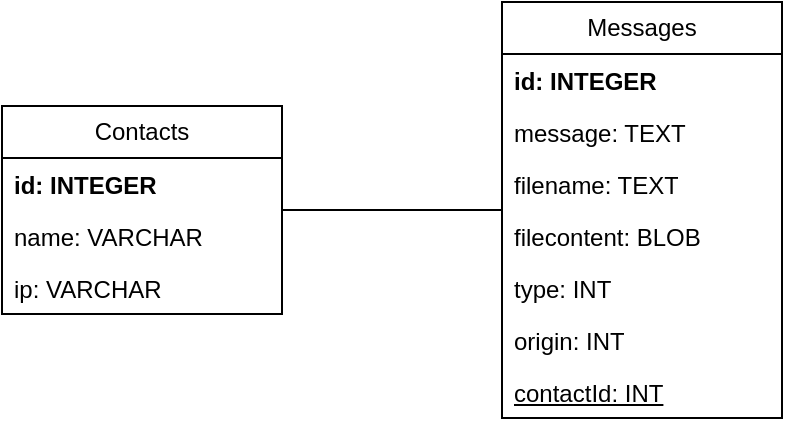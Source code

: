 <mxfile version="23.0.1" type="github">
  <diagram name="Page-1" id="2YBvvXClWsGukQMizWep">
    <mxGraphModel dx="880" dy="450" grid="1" gridSize="10" guides="1" tooltips="1" connect="1" arrows="1" fold="1" page="1" pageScale="1" pageWidth="850" pageHeight="1100" math="0" shadow="0">
      <root>
        <mxCell id="0" />
        <mxCell id="1" parent="0" />
        <mxCell id="ITtF1-le5cb_JlNRa6M6-1" value="Contacts" style="swimlane;fontStyle=0;childLayout=stackLayout;horizontal=1;startSize=26;fillColor=none;horizontalStack=0;resizeParent=1;resizeParentMax=0;resizeLast=0;collapsible=1;marginBottom=0;whiteSpace=wrap;html=1;" parent="1" vertex="1">
          <mxGeometry x="80" y="112" width="140" height="104" as="geometry" />
        </mxCell>
        <mxCell id="ITtF1-le5cb_JlNRa6M6-2" value="id: INTEGER" style="text;strokeColor=none;fillColor=none;align=left;verticalAlign=top;spacingLeft=4;spacingRight=4;overflow=hidden;rotatable=0;points=[[0,0.5],[1,0.5]];portConstraint=eastwest;whiteSpace=wrap;html=1;fontStyle=1" parent="ITtF1-le5cb_JlNRa6M6-1" vertex="1">
          <mxGeometry y="26" width="140" height="26" as="geometry" />
        </mxCell>
        <mxCell id="ITtF1-le5cb_JlNRa6M6-3" value="name: VARCHAR" style="text;strokeColor=none;fillColor=none;align=left;verticalAlign=top;spacingLeft=4;spacingRight=4;overflow=hidden;rotatable=0;points=[[0,0.5],[1,0.5]];portConstraint=eastwest;whiteSpace=wrap;html=1;" parent="ITtF1-le5cb_JlNRa6M6-1" vertex="1">
          <mxGeometry y="52" width="140" height="26" as="geometry" />
        </mxCell>
        <mxCell id="ITtF1-le5cb_JlNRa6M6-4" value="ip: VARCHAR" style="text;strokeColor=none;fillColor=none;align=left;verticalAlign=top;spacingLeft=4;spacingRight=4;overflow=hidden;rotatable=0;points=[[0,0.5],[1,0.5]];portConstraint=eastwest;whiteSpace=wrap;html=1;" parent="ITtF1-le5cb_JlNRa6M6-1" vertex="1">
          <mxGeometry y="78" width="140" height="26" as="geometry" />
        </mxCell>
        <mxCell id="ITtF1-le5cb_JlNRa6M6-5" value="Messages" style="swimlane;fontStyle=0;childLayout=stackLayout;horizontal=1;startSize=26;fillColor=none;horizontalStack=0;resizeParent=1;resizeParentMax=0;resizeLast=0;collapsible=1;marginBottom=0;whiteSpace=wrap;html=1;" parent="1" vertex="1">
          <mxGeometry x="330" y="60" width="140" height="208" as="geometry" />
        </mxCell>
        <mxCell id="ITtF1-le5cb_JlNRa6M6-6" value="&lt;b&gt;id: INTEGER&lt;br&gt;&lt;/b&gt;" style="text;strokeColor=none;fillColor=none;align=left;verticalAlign=top;spacingLeft=4;spacingRight=4;overflow=hidden;rotatable=0;points=[[0,0.5],[1,0.5]];portConstraint=eastwest;whiteSpace=wrap;html=1;" parent="ITtF1-le5cb_JlNRa6M6-5" vertex="1">
          <mxGeometry y="26" width="140" height="26" as="geometry" />
        </mxCell>
        <mxCell id="ITtF1-le5cb_JlNRa6M6-7" value="message: TEXT" style="text;strokeColor=none;fillColor=none;align=left;verticalAlign=top;spacingLeft=4;spacingRight=4;overflow=hidden;rotatable=0;points=[[0,0.5],[1,0.5]];portConstraint=eastwest;whiteSpace=wrap;html=1;" parent="ITtF1-le5cb_JlNRa6M6-5" vertex="1">
          <mxGeometry y="52" width="140" height="26" as="geometry" />
        </mxCell>
        <mxCell id="ITtF1-le5cb_JlNRa6M6-8" value="filename: TEXT" style="text;strokeColor=none;fillColor=none;align=left;verticalAlign=top;spacingLeft=4;spacingRight=4;overflow=hidden;rotatable=0;points=[[0,0.5],[1,0.5]];portConstraint=eastwest;whiteSpace=wrap;html=1;" parent="ITtF1-le5cb_JlNRa6M6-5" vertex="1">
          <mxGeometry y="78" width="140" height="26" as="geometry" />
        </mxCell>
        <mxCell id="ITtF1-le5cb_JlNRa6M6-9" value="filecontent: BLOB" style="text;strokeColor=none;fillColor=none;align=left;verticalAlign=top;spacingLeft=4;spacingRight=4;overflow=hidden;rotatable=0;points=[[0,0.5],[1,0.5]];portConstraint=eastwest;whiteSpace=wrap;html=1;" parent="ITtF1-le5cb_JlNRa6M6-5" vertex="1">
          <mxGeometry y="104" width="140" height="26" as="geometry" />
        </mxCell>
        <mxCell id="ITtF1-le5cb_JlNRa6M6-11" value="type: INT" style="text;strokeColor=none;fillColor=none;align=left;verticalAlign=top;spacingLeft=4;spacingRight=4;overflow=hidden;rotatable=0;points=[[0,0.5],[1,0.5]];portConstraint=eastwest;whiteSpace=wrap;html=1;" parent="ITtF1-le5cb_JlNRa6M6-5" vertex="1">
          <mxGeometry y="130" width="140" height="26" as="geometry" />
        </mxCell>
        <mxCell id="ITtF1-le5cb_JlNRa6M6-12" value="origin: INT" style="text;strokeColor=none;fillColor=none;align=left;verticalAlign=top;spacingLeft=4;spacingRight=4;overflow=hidden;rotatable=0;points=[[0,0.5],[1,0.5]];portConstraint=eastwest;whiteSpace=wrap;html=1;" parent="ITtF1-le5cb_JlNRa6M6-5" vertex="1">
          <mxGeometry y="156" width="140" height="26" as="geometry" />
        </mxCell>
        <mxCell id="ITtF1-le5cb_JlNRa6M6-13" value="&lt;u&gt;contactId: INT&lt;/u&gt;" style="text;strokeColor=none;fillColor=none;align=left;verticalAlign=top;spacingLeft=4;spacingRight=4;overflow=hidden;rotatable=0;points=[[0,0.5],[1,0.5]];portConstraint=eastwest;whiteSpace=wrap;html=1;" parent="ITtF1-le5cb_JlNRa6M6-5" vertex="1">
          <mxGeometry y="182" width="140" height="26" as="geometry" />
        </mxCell>
        <mxCell id="ITtF1-le5cb_JlNRa6M6-14" style="edgeStyle=orthogonalEdgeStyle;rounded=0;orthogonalLoop=1;jettySize=auto;html=1;endArrow=none;endFill=0;" parent="1" source="ITtF1-le5cb_JlNRa6M6-5" target="ITtF1-le5cb_JlNRa6M6-1" edge="1">
          <mxGeometry relative="1" as="geometry" />
        </mxCell>
      </root>
    </mxGraphModel>
  </diagram>
</mxfile>
